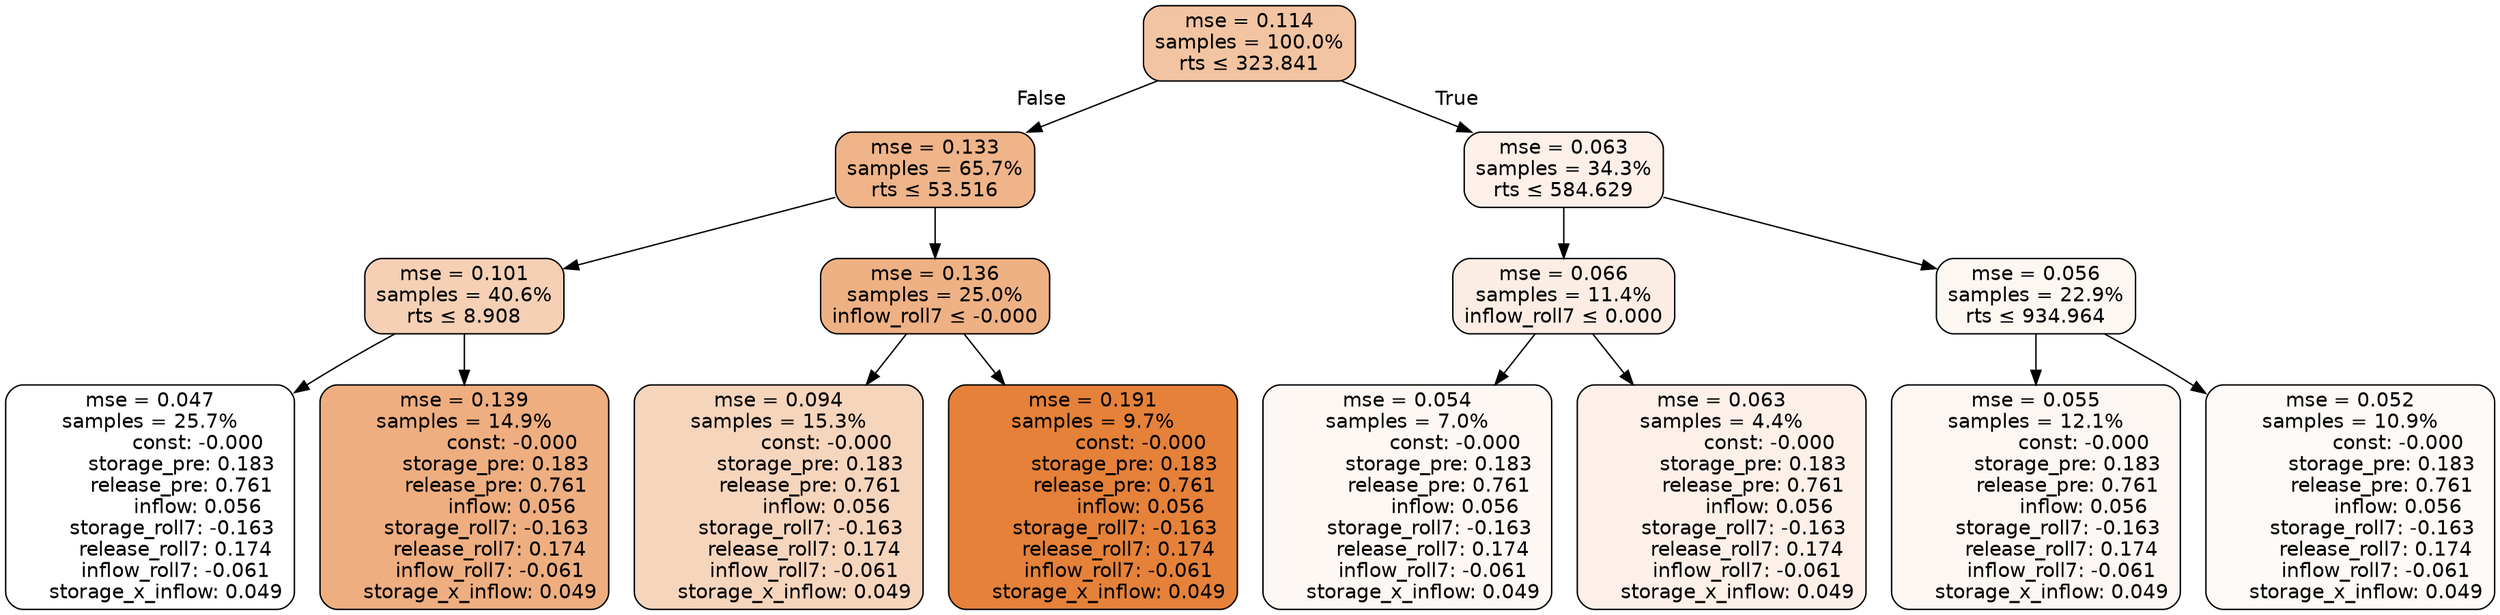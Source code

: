 digraph tree {
node [shape=rectangle, style="filled, rounded", color="black", fontname=helvetica] ;
edge [fontname=helvetica] ;
	"0" [label="mse = 0.114
samples = 100.0%
rts &le; 323.841", fillcolor="#f2c4a2"]
	"1" [label="mse = 0.133
samples = 65.7%
rts &le; 53.516", fillcolor="#efb489"]
	"2" [label="mse = 0.101
samples = 40.6%
rts &le; 8.908", fillcolor="#f5d0b5"]
	"3" [label="mse = 0.047
samples = 25.7%
               const: -0.000
          storage_pre: 0.183
          release_pre: 0.761
               inflow: 0.056
       storage_roll7: -0.163
        release_roll7: 0.174
        inflow_roll7: -0.061
     storage_x_inflow: 0.049", fillcolor="#ffffff"]
	"4" [label="mse = 0.139
samples = 14.9%
               const: -0.000
          storage_pre: 0.183
          release_pre: 0.761
               inflow: 0.056
       storage_roll7: -0.163
        release_roll7: 0.174
        inflow_roll7: -0.061
     storage_x_inflow: 0.049", fillcolor="#eeae80"]
	"5" [label="mse = 0.136
samples = 25.0%
inflow_roll7 &le; -0.000", fillcolor="#eeb184"]
	"6" [label="mse = 0.094
samples = 15.3%
               const: -0.000
          storage_pre: 0.183
          release_pre: 0.761
               inflow: 0.056
       storage_roll7: -0.163
        release_roll7: 0.174
        inflow_roll7: -0.061
     storage_x_inflow: 0.049", fillcolor="#f6d5bd"]
	"7" [label="mse = 0.191
samples = 9.7%
               const: -0.000
          storage_pre: 0.183
          release_pre: 0.761
               inflow: 0.056
       storage_roll7: -0.163
        release_roll7: 0.174
        inflow_roll7: -0.061
     storage_x_inflow: 0.049", fillcolor="#e58139"]
	"8" [label="mse = 0.063
samples = 34.3%
rts &le; 584.629", fillcolor="#fcf0e8"]
	"9" [label="mse = 0.066
samples = 11.4%
inflow_roll7 &le; 0.000", fillcolor="#fbede3"]
	"10" [label="mse = 0.054
samples = 7.0%
               const: -0.000
          storage_pre: 0.183
          release_pre: 0.761
               inflow: 0.056
       storage_roll7: -0.163
        release_roll7: 0.174
        inflow_roll7: -0.061
     storage_x_inflow: 0.049", fillcolor="#fdf8f4"]
	"11" [label="mse = 0.063
samples = 4.4%
               const: -0.000
          storage_pre: 0.183
          release_pre: 0.761
               inflow: 0.056
       storage_roll7: -0.163
        release_roll7: 0.174
        inflow_roll7: -0.061
     storage_x_inflow: 0.049", fillcolor="#fcf0e8"]
	"12" [label="mse = 0.056
samples = 22.9%
rts &le; 934.964", fillcolor="#fdf7f2"]
	"13" [label="mse = 0.055
samples = 12.1%
               const: -0.000
          storage_pre: 0.183
          release_pre: 0.761
               inflow: 0.056
       storage_roll7: -0.163
        release_roll7: 0.174
        inflow_roll7: -0.061
     storage_x_inflow: 0.049", fillcolor="#fdf7f3"]
	"14" [label="mse = 0.052
samples = 10.9%
               const: -0.000
          storage_pre: 0.183
          release_pre: 0.761
               inflow: 0.056
       storage_roll7: -0.163
        release_roll7: 0.174
        inflow_roll7: -0.061
     storage_x_inflow: 0.049", fillcolor="#fdfaf7"]

	"0" -> "1" [labeldistance=2.5, labelangle=45, headlabel="False"]
	"1" -> "2"
	"2" -> "3"
	"2" -> "4"
	"1" -> "5"
	"5" -> "6"
	"5" -> "7"
	"0" -> "8" [labeldistance=2.5, labelangle=-45, headlabel="True"]
	"8" -> "9"
	"9" -> "10"
	"9" -> "11"
	"8" -> "12"
	"12" -> "13"
	"12" -> "14"
}